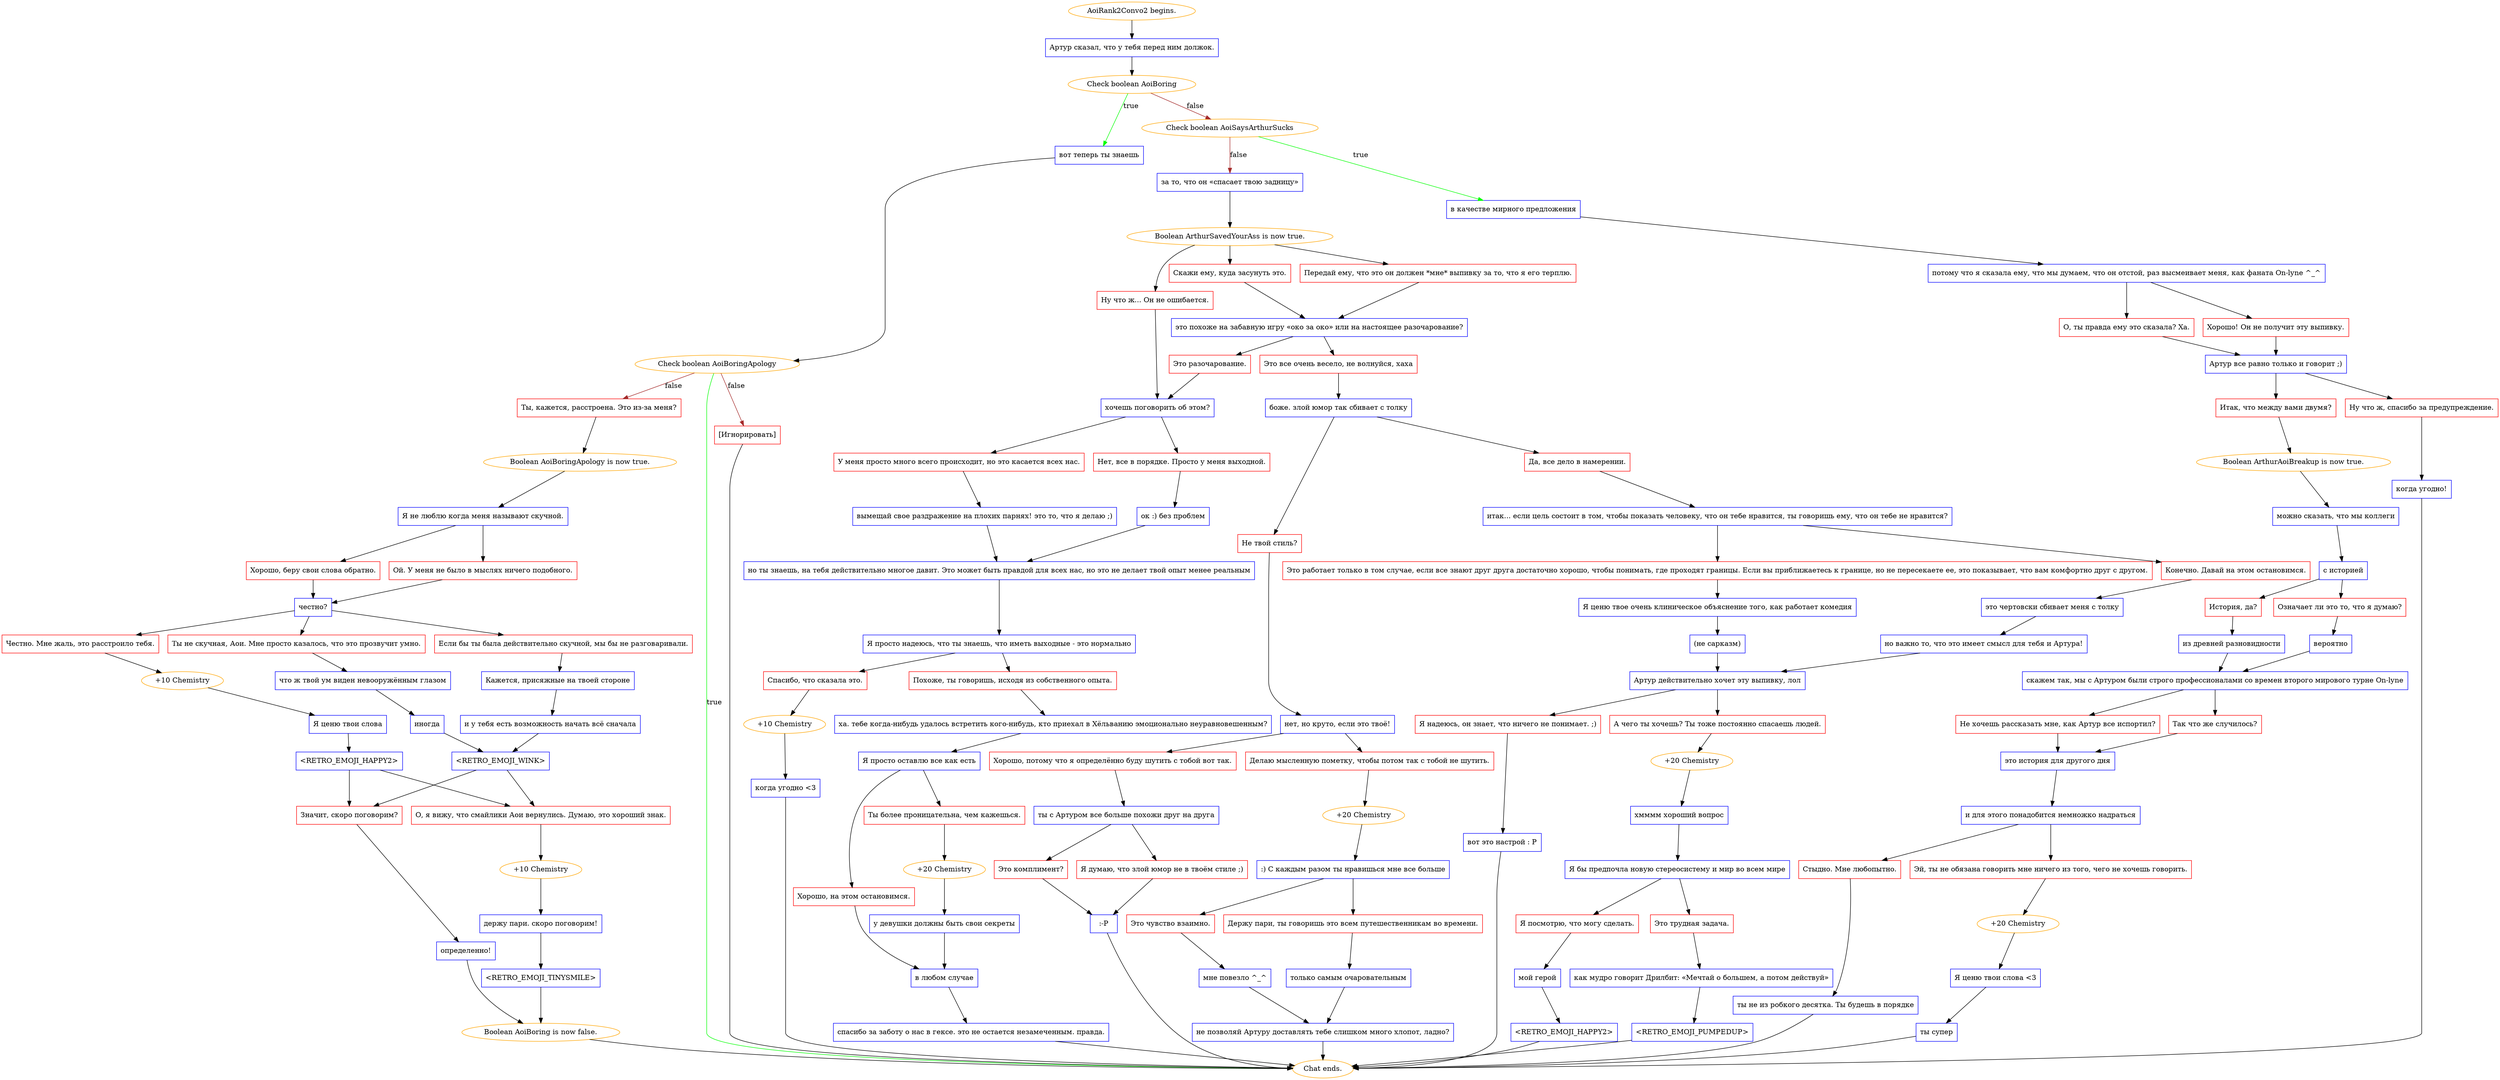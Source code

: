 digraph {
	"AoiRank2Convo2 begins." [color=orange];
		"AoiRank2Convo2 begins." -> j804922181;
	j804922181 [label="Артур сказал, что у тебя перед ним должок.",shape=box,color=blue];
		j804922181 -> j1813516089;
	j1813516089 [label="Check boolean AoiBoring",color=orange];
		j1813516089 -> j1764869707 [label=true,color=green];
		j1813516089 -> j465871379 [label=false,color=brown];
	j1764869707 [label="вот теперь ты знаешь",shape=box,color=blue];
		j1764869707 -> j2848214661;
	j465871379 [label="Check boolean AoiSaysArthurSucks",color=orange];
		j465871379 -> j3480392964 [label=true,color=green];
		j465871379 -> j933225305 [label=false,color=brown];
	j2848214661 [label="Check boolean AoiBoringApology",color=orange];
		j2848214661 -> "Chat ends." [label=true,color=green];
		j2848214661 -> j1257498692 [label=false,color=brown];
		j2848214661 -> j3432236701 [label=false,color=brown];
	j3480392964 [label="в качестве мирного предложения",shape=box,color=blue];
		j3480392964 -> j1278264286;
	j933225305 [label="за то, что он «спасает твою задницу»",shape=box,color=blue];
		j933225305 -> j181488844;
	"Chat ends." [color=orange];
	j1257498692 [label="Ты, кажется, расстроена. Это из-за меня?",shape=box,color=red];
		j1257498692 -> j1277334321;
	j3432236701 [label="[Игнорировать]",shape=box,color=red];
		j3432236701 -> "Chat ends.";
	j1278264286 [label="потому что я сказала ему, что мы думаем, что он отстой, раз высмеивает меня, как фаната On-lyne ^_^",shape=box,color=blue];
		j1278264286 -> j3709502565;
		j1278264286 -> j3571460902;
	j181488844 [label="Boolean ArthurSavedYourAss is now true.",color=orange];
		j181488844 -> j688183216;
		j181488844 -> j2200014820;
		j181488844 -> j2051867063;
	j1277334321 [label="Boolean AoiBoringApology is now true.",color=orange];
		j1277334321 -> j3337160517;
	j3709502565 [label="Хорошо! Он не получит эту выпивку.",shape=box,color=red];
		j3709502565 -> j4285865020;
	j3571460902 [label="О, ты правда ему это сказала? Ха.",shape=box,color=red];
		j3571460902 -> j4285865020;
	j688183216 [label="Ну что ж... Он не ошибается.",shape=box,color=red];
		j688183216 -> j1186168232;
	j2200014820 [label="Скажи ему, куда засунуть это.",shape=box,color=red];
		j2200014820 -> j1087438245;
	j2051867063 [label="Передай ему, что это он должен *мне* выпивку за то, что я его терплю.",shape=box,color=red];
		j2051867063 -> j1087438245;
	j3337160517 [label="Я не люблю когда меня называют скучной.",shape=box,color=blue];
		j3337160517 -> j4202933378;
		j3337160517 -> j3604706084;
	j4285865020 [label="Артур все равно только и говорит ;)",shape=box,color=blue];
		j4285865020 -> j2119541182;
		j4285865020 -> j1521098036;
	j1186168232 [label="хочешь поговорить об этом?",shape=box,color=blue];
		j1186168232 -> j1837828385;
		j1186168232 -> j1588385705;
	j1087438245 [label="это похоже на забавную игру «око за око» или на настоящее разочарование?",shape=box,color=blue];
		j1087438245 -> j2382229397;
		j1087438245 -> j683214843;
	j4202933378 [label="Ой. У меня не было в мыслях ничего подобного.",shape=box,color=red];
		j4202933378 -> j1909669407;
	j3604706084 [label="Хорошо, беру свои слова обратно.",shape=box,color=red];
		j3604706084 -> j1909669407;
	j2119541182 [label="Ну что ж, спасибо за предупреждение.",shape=box,color=red];
		j2119541182 -> j1952485986;
	j1521098036 [label="Итак, что между вами двумя?",shape=box,color=red];
		j1521098036 -> j1868719005;
	j1837828385 [label="Нет, все в порядке. Просто у меня выходной.",shape=box,color=red];
		j1837828385 -> j3935100604;
	j1588385705 [label="У меня просто много всего происходит, но это касается всех нас.",shape=box,color=red];
		j1588385705 -> j3664629472;
	j2382229397 [label="Это разочарование.",shape=box,color=red];
		j2382229397 -> j1186168232;
	j683214843 [label="Это все очень весело, не волнуйся, хаха",shape=box,color=red];
		j683214843 -> j816349556;
	j1909669407 [label="честно?",shape=box,color=blue];
		j1909669407 -> j1103698441;
		j1909669407 -> j3358811061;
		j1909669407 -> j257396289;
	j1952485986 [label="когда угодно!",shape=box,color=blue];
		j1952485986 -> "Chat ends.";
	j1868719005 [label="Boolean ArthurAoiBreakup is now true.",color=orange];
		j1868719005 -> j1812597454;
	j3935100604 [label="ок :) без проблем",shape=box,color=blue];
		j3935100604 -> j3251978190;
	j3664629472 [label="вымещай свое раздражение на плохих парнях! это то, что я делаю ;)",shape=box,color=blue];
		j3664629472 -> j3251978190;
	j816349556 [label="боже. злой юмор так сбивает с толку",shape=box,color=blue];
		j816349556 -> j259708453;
		j816349556 -> j747621701;
	j1103698441 [label="Честно. Мне жаль, это расстроило тебя.",shape=box,color=red];
		j1103698441 -> j943194861;
	j3358811061 [label="Ты не скучная, Аои. Мне просто казалось, что это прозвучит умно.",shape=box,color=red];
		j3358811061 -> j240871846;
	j257396289 [label="Если бы ты была действительно скучной, мы бы не разговаривали.",shape=box,color=red];
		j257396289 -> j2284119090;
	j1812597454 [label="можно сказать, что мы коллеги",shape=box,color=blue];
		j1812597454 -> j1733802118;
	j3251978190 [label="но ты знаешь, на тебя действительно многое давит. Это может быть правдой для всех нас, но это не делает твой опыт менее реальным",shape=box,color=blue];
		j3251978190 -> j1946579516;
	j259708453 [label="Не твой стиль?",shape=box,color=red];
		j259708453 -> j1423052330;
	j747621701 [label="Да, все дело в намерении.",shape=box,color=red];
		j747621701 -> j4252937151;
	j943194861 [label="+10 Chemistry",color=orange];
		j943194861 -> j521260867;
	j240871846 [label="что ж твой ум виден невооружённым глазом",shape=box,color=blue];
		j240871846 -> j2471113999;
	j2284119090 [label="Кажется, присяжные на твоей стороне",shape=box,color=blue];
		j2284119090 -> j1551089697;
	j1733802118 [label="с историей",shape=box,color=blue];
		j1733802118 -> j1843952613;
		j1733802118 -> j1788458301;
	j1946579516 [label="Я просто надеюсь, что ты знаешь, что иметь выходные - это нормально",shape=box,color=blue];
		j1946579516 -> j2387432140;
		j1946579516 -> j483000897;
	j1423052330 [label="нет, но круто, если это твоё!",shape=box,color=blue];
		j1423052330 -> j3344352180;
		j1423052330 -> j3586617908;
	j4252937151 [label="итак... если цель состоит в том, чтобы показать человеку, что он тебе нравится, ты говоришь ему, что он тебе не нравится?",shape=box,color=blue];
		j4252937151 -> j372617873;
		j4252937151 -> j3414432169;
	j521260867 [label="Я ценю твои слова",shape=box,color=blue];
		j521260867 -> j915643679;
	j2471113999 [label="иногда",shape=box,color=blue];
		j2471113999 -> j242158032;
	j1551089697 [label="и у тебя есть возможность начать всё сначала",shape=box,color=blue];
		j1551089697 -> j242158032;
	j1843952613 [label="Означает ли это то, что я думаю?",shape=box,color=red];
		j1843952613 -> j4153101374;
	j1788458301 [label="История, да?",shape=box,color=red];
		j1788458301 -> j1143567646;
	j2387432140 [label="Спасибо, что сказала это.",shape=box,color=red];
		j2387432140 -> j1486443255;
	j483000897 [label="Похоже, ты говоришь, исходя из собственного опыта.",shape=box,color=red];
		j483000897 -> j1199118807;
	j3344352180 [label="Делаю мысленную пометку, чтобы потом так с тобой не шутить.",shape=box,color=red];
		j3344352180 -> j4131633516;
	j3586617908 [label="Хорошо, потому что я определённо буду шутить с тобой вот так.",shape=box,color=red];
		j3586617908 -> j3700324288;
	j372617873 [label="Это работает только в том случае, если все знают друг друга достаточно хорошо, чтобы понимать, где проходят границы. Если вы приближаетесь к границе, но не пересекаете ее, это показывает, что вам комфортно друг с другом.",shape=box,color=red];
		j372617873 -> j1704624719;
	j3414432169 [label="Конечно. Давай на этом остановимся.",shape=box,color=red];
		j3414432169 -> j1175849264;
	j915643679 [label="<RETRO_EMOJI_HAPPY2>",shape=box,color=blue];
		j915643679 -> j1847803706;
		j915643679 -> j2941210274;
	j242158032 [label="<RETRO_EMOJI_WINK>",shape=box,color=blue];
		j242158032 -> j1847803706;
		j242158032 -> j2941210274;
	j4153101374 [label="вероятно",shape=box,color=blue];
		j4153101374 -> j3863895610;
	j1143567646 [label="из древней разновидности",shape=box,color=blue];
		j1143567646 -> j3863895610;
	j1486443255 [label="+10 Chemistry",color=orange];
		j1486443255 -> j3324085524;
	j1199118807 [label="ха. тебе когда-нибудь удалось встретить кого-нибудь, кто приехал в Хёльванию эмоционально неуравновешенным?",shape=box,color=blue];
		j1199118807 -> j3718076528;
	j4131633516 [label="+20 Chemistry",color=orange];
		j4131633516 -> j3088485104;
	j3700324288 [label="ты с Артуром все больше похожи друг на друга",shape=box,color=blue];
		j3700324288 -> j1768367594;
		j3700324288 -> j2739240993;
	j1704624719 [label="Я ценю твое очень клиническое объяснение того, как работает комедия",shape=box,color=blue];
		j1704624719 -> j1124341155;
	j1175849264 [label="это чертовски сбивает меня с толку",shape=box,color=blue];
		j1175849264 -> j977764178;
	j1847803706 [label="Значит, скоро поговорим?",shape=box,color=red];
		j1847803706 -> j3540396099;
	j2941210274 [label="О, я вижу, что смайлики Аои вернулись. Думаю, это хороший знак.",shape=box,color=red];
		j2941210274 -> j3784687230;
	j3863895610 [label="скажем так, мы с Артуром были строго профессионалами со времен второго мирового турне On-lyne",shape=box,color=blue];
		j3863895610 -> j21152038;
		j3863895610 -> j2902969603;
	j3324085524 [label="когда угодно <3",shape=box,color=blue];
		j3324085524 -> "Chat ends.";
	j3718076528 [label="Я просто оставлю все как есть",shape=box,color=blue];
		j3718076528 -> j3554597165;
		j3718076528 -> j4078989922;
	j3088485104 [label=":) С каждым разом ты нравишься мне все больше",shape=box,color=blue];
		j3088485104 -> j3404241362;
		j3088485104 -> j1006009861;
	j1768367594 [label="Это комплимент?",shape=box,color=red];
		j1768367594 -> j353427324;
	j2739240993 [label="Я думаю, что злой юмор не в твоём стиле ;)",shape=box,color=red];
		j2739240993 -> j353427324;
	j1124341155 [label="(не сарказм)",shape=box,color=blue];
		j1124341155 -> j2709122408;
	j977764178 [label="но важно то, что это имеет смысл для тебя и Артура!",shape=box,color=blue];
		j977764178 -> j2709122408;
	j3540396099 [label="определенно!",shape=box,color=blue];
		j3540396099 -> j1984221796;
	j3784687230 [label="+10 Chemistry",color=orange];
		j3784687230 -> j4005938628;
	j21152038 [label="Так что же случилось?",shape=box,color=red];
		j21152038 -> j3196775150;
	j2902969603 [label="Не хочешь рассказать мне, как Артур все испортил?",shape=box,color=red];
		j2902969603 -> j3196775150;
	j3554597165 [label="Ты более проницательна, чем кажешься.",shape=box,color=red];
		j3554597165 -> j1031814706;
	j4078989922 [label="Хорошо, на этом остановимся.",shape=box,color=red];
		j4078989922 -> j2376328373;
	j3404241362 [label="Это чувство взаимно.",shape=box,color=red];
		j3404241362 -> j449792675;
	j1006009861 [label="Держу пари, ты говоришь это всем путешественникам во времени.",shape=box,color=red];
		j1006009861 -> j2872860380;
	j353427324 [label=":-Р",shape=box,color=blue];
		j353427324 -> "Chat ends.";
	j2709122408 [label="Артур действительно хочет эту выпивку, лол",shape=box,color=blue];
		j2709122408 -> j2805235224;
		j2709122408 -> j1319084162;
	j1984221796 [label="Boolean AoiBoring is now false.",color=orange];
		j1984221796 -> "Chat ends.";
	j4005938628 [label="держу пари. скоро поговорим!",shape=box,color=blue];
		j4005938628 -> j3248434141;
	j3196775150 [label="это история для другого дня",shape=box,color=blue];
		j3196775150 -> j2567866631;
	j1031814706 [label="+20 Chemistry",color=orange];
		j1031814706 -> j1559101729;
	j2376328373 [label="в любом случае",shape=box,color=blue];
		j2376328373 -> j714644076;
	j449792675 [label="мне повезло ^_^",shape=box,color=blue];
		j449792675 -> j3109662333;
	j2872860380 [label="только самым очаровательным",shape=box,color=blue];
		j2872860380 -> j3109662333;
	j2805235224 [label="Я надеюсь, он знает, что ничего не понимает. ;)",shape=box,color=red];
		j2805235224 -> j3155500537;
	j1319084162 [label="А чего ты хочешь? Ты тоже постоянно спасаешь людей.",shape=box,color=red];
		j1319084162 -> j14848833;
	j3248434141 [label="<RETRO_EMOJI_TINYSMILE>",shape=box,color=blue];
		j3248434141 -> j1984221796;
	j2567866631 [label="и для этого понадобится немножко надраться",shape=box,color=blue];
		j2567866631 -> j3329264024;
		j2567866631 -> j345264243;
	j1559101729 [label="у девушки должны быть свои секреты",shape=box,color=blue];
		j1559101729 -> j2376328373;
	j714644076 [label="спасибо за заботу о нас в гексе. это не остается незамеченным. правда.",shape=box,color=blue];
		j714644076 -> "Chat ends.";
	j3109662333 [label="не позволяй Артуру доставлять тебе слишком много хлопот, ладно?",shape=box,color=blue];
		j3109662333 -> "Chat ends.";
	j3155500537 [label="вот это настрой : P",shape=box,color=blue];
		j3155500537 -> "Chat ends.";
	j14848833 [label="+20 Chemistry",color=orange];
		j14848833 -> j2009775821;
	j3329264024 [label="Эй, ты не обязана говорить мне ничего из того, чего не хочешь говорить.",shape=box,color=red];
		j3329264024 -> j2037251067;
	j345264243 [label="Стыдно. Мне любопытно.",shape=box,color=red];
		j345264243 -> j1651898644;
	j2009775821 [label="хмммм хороший вопрос",shape=box,color=blue];
		j2009775821 -> j869915413;
	j2037251067 [label="+20 Chemistry",color=orange];
		j2037251067 -> j3211573970;
	j1651898644 [label="ты не из робкого десятка. Ты будешь в порядке",shape=box,color=blue];
		j1651898644 -> "Chat ends.";
	j869915413 [label="Я бы предпочла новую стереосистему и мир во всем мире",shape=box,color=blue];
		j869915413 -> j2361407270;
		j869915413 -> j1341701253;
	j3211573970 [label="Я ценю твои слова <3",shape=box,color=blue];
		j3211573970 -> j1687837030;
	j2361407270 [label="Я посмотрю, что могу сделать.",shape=box,color=red];
		j2361407270 -> j2801324301;
	j1341701253 [label="Это трудная задача.",shape=box,color=red];
		j1341701253 -> j3844176990;
	j1687837030 [label="ты супер",shape=box,color=blue];
		j1687837030 -> "Chat ends.";
	j2801324301 [label="мой герой",shape=box,color=blue];
		j2801324301 -> j2682020255;
	j3844176990 [label="как мудро говорит Дрилбит: «Мечтай о большем, а потом действуй»",shape=box,color=blue];
		j3844176990 -> j2705132100;
	j2682020255 [label="<RETRO_EMOJI_HAPPY2>",shape=box,color=blue];
		j2682020255 -> "Chat ends.";
	j2705132100 [label="<RETRO_EMOJI_PUMPEDUP>",shape=box,color=blue];
		j2705132100 -> "Chat ends.";
}